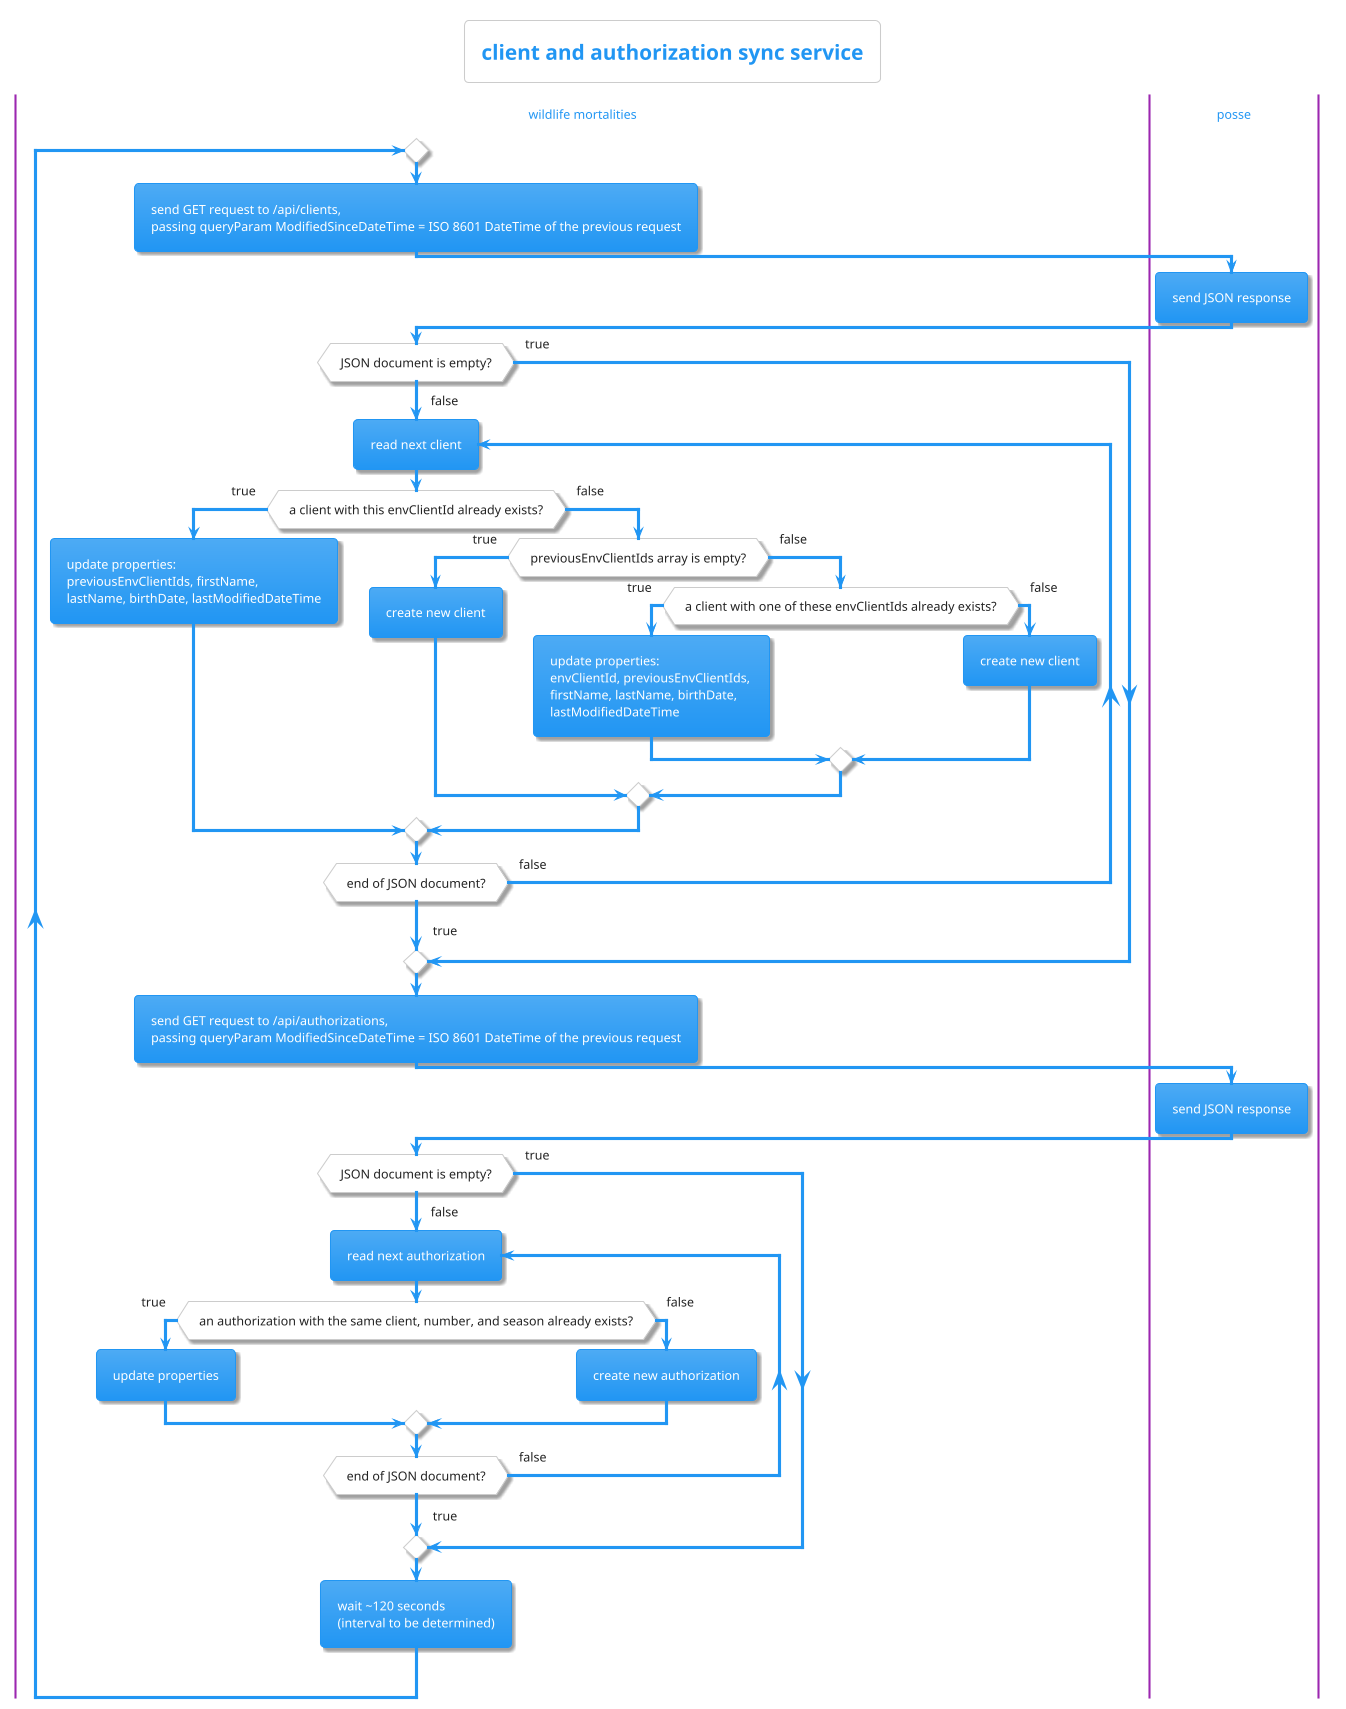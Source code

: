 @startuml client-and-authorization-sync-service
!theme materia
skinparam backgroundColor white
title client and authorization sync service

|wildlife mortalities|
repeat 
:send GET request to /api/clients,
passing queryParam ModifiedSinceDateTime = ISO 8601 DateTime of the previous request;

|posse|
:send JSON response;

|wildlife mortalities|
if (JSON document is empty?) then (false)
    repeat :read next client;

    if (a client with this envClientId already exists?) then (true)
        :update properties: 
        previousEnvClientIds, firstName, 
        lastName, birthDate, lastModifiedDateTime;
    else (false)
        if (previousEnvClientIds array is empty?) then (true)
            :create new client;
        else (false)
            if (a client with one of these envClientIds already exists?) then (true)
                :update properties: 
                envClientId, previousEnvClientIds, 
                firstName, lastName, birthDate,
                lastModifiedDateTime;
            else (false)
                :create new client;
            endif
        endif
    endif
    repeat while (end of JSON document?) is (false)
    -> true;
else (true)
endif

:send GET request to /api/authorizations,
passing queryParam ModifiedSinceDateTime = ISO 8601 DateTime of the previous request;

|posse|
:send JSON response;

|wildlife mortalities|
if (JSON document is empty?) then (false)
    repeat :read next authorization;

    if (an authorization with the same client, number, and season already exists?) then (true)
        :update properties;
    else (false)
        :create new authorization;
    endif

    repeat while (end of JSON document?) is (false)
    -> true;
else (true)
endif

:wait ~120 seconds
(interval to be determined);
repeat while
@enduml